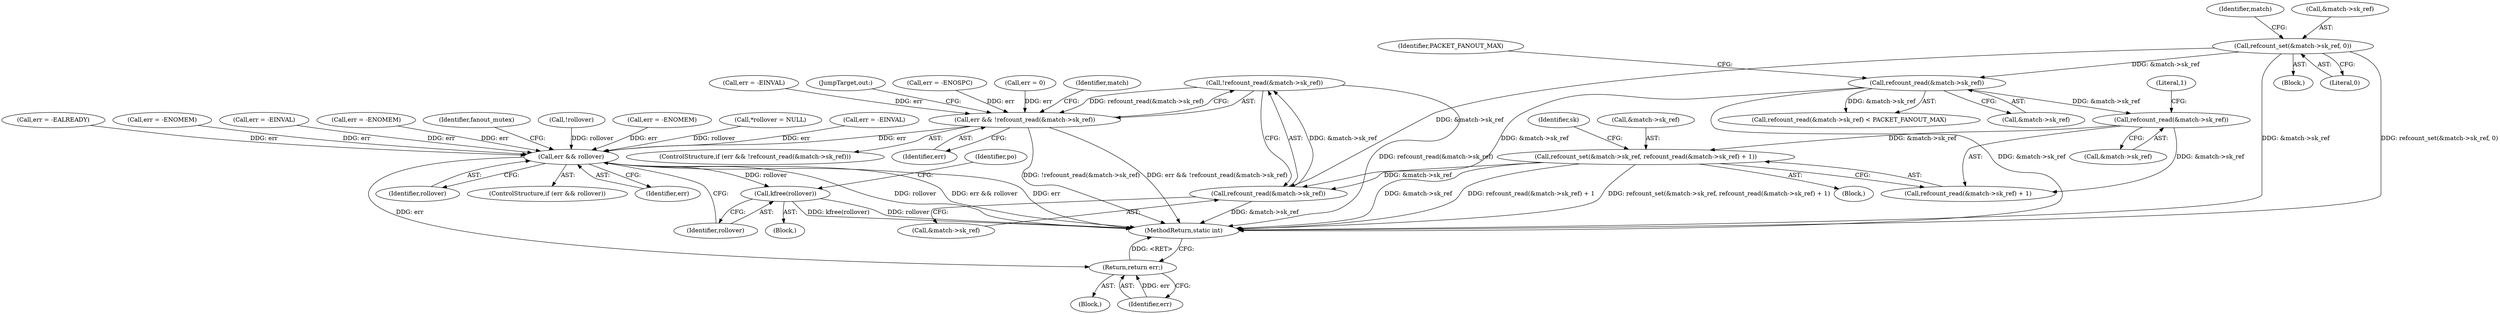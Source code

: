 digraph "0_linux_008ba2a13f2d04c947adc536d19debb8fe66f110@API" {
"1000484" [label="(Call,!refcount_read(&match->sk_ref))"];
"1000485" [label="(Call,refcount_read(&match->sk_ref))"];
"1000458" [label="(Call,refcount_set(&match->sk_ref, refcount_read(&match->sk_ref) + 1))"];
"1000464" [label="(Call,refcount_read(&match->sk_ref))"];
"1000441" [label="(Call,refcount_read(&match->sk_ref))"];
"1000333" [label="(Call,refcount_set(&match->sk_ref, 0))"];
"1000482" [label="(Call,err && !refcount_read(&match->sk_ref))"];
"1000500" [label="(Call,err && rollover)"];
"1000504" [label="(Call,kfree(rollover))"];
"1000514" [label="(Return,return err;)"];
"1000442" [label="(Call,&match->sk_ref)"];
"1000391" [label="(Call,err = -EINVAL)"];
"1000269" [label="(Call,err = -EINVAL)"];
"1000285" [label="(Block,)"];
"1000440" [label="(Call,refcount_read(&match->sk_ref) < PACKET_FANOUT_MAX)"];
"1000482" [label="(Call,err && !refcount_read(&match->sk_ref))"];
"1000502" [label="(Identifier,rollover)"];
"1000505" [label="(Identifier,rollover)"];
"1000485" [label="(Call,refcount_read(&match->sk_ref))"];
"1000514" [label="(Return,return err;)"];
"1000156" [label="(Call,err = -EALREADY)"];
"1000174" [label="(Call,err = -ENOMEM)"];
"1000340" [label="(Identifier,match)"];
"1000464" [label="(Call,refcount_read(&match->sk_ref))"];
"1000463" [label="(Call,refcount_read(&match->sk_ref) + 1)"];
"1000504" [label="(Call,kfree(rollover))"];
"1000447" [label="(Block,)"];
"1000333" [label="(Call,refcount_set(&match->sk_ref, 0))"];
"1000484" [label="(Call,!refcount_read(&match->sk_ref))"];
"1000446" [label="(Identifier,PACKET_FANOUT_MAX)"];
"1000222" [label="(Call,err = -EINVAL)"];
"1000465" [label="(Call,&match->sk_ref)"];
"1000481" [label="(ControlStructure,if (err && !refcount_read(&match->sk_ref)))"];
"1000498" [label="(JumpTarget,out:)"];
"1000234" [label="(Call,err = -ENOMEM)"];
"1000105" [label="(Block,)"];
"1000508" [label="(Identifier,po)"];
"1000500" [label="(Call,err && rollover)"];
"1000483" [label="(Identifier,err)"];
"1000513" [label="(Identifier,fanout_mutex)"];
"1000435" [label="(Call,err = -ENOSPC)"];
"1000473" [label="(Call,err = 0)"];
"1000334" [label="(Call,&match->sk_ref)"];
"1000516" [label="(MethodReturn,static int)"];
"1000459" [label="(Call,&match->sk_ref)"];
"1000338" [label="(Literal,0)"];
"1000186" [label="(Call,!rollover)"];
"1000503" [label="(Block,)"];
"1000499" [label="(ControlStructure,if (err && rollover))"];
"1000471" [label="(Identifier,sk)"];
"1000286" [label="(Call,err = -ENOMEM)"];
"1000515" [label="(Identifier,err)"];
"1000486" [label="(Call,&match->sk_ref)"];
"1000469" [label="(Literal,1)"];
"1000458" [label="(Call,refcount_set(&match->sk_ref, refcount_read(&match->sk_ref) + 1))"];
"1000107" [label="(Call,*rollover = NULL)"];
"1000501" [label="(Identifier,err)"];
"1000441" [label="(Call,refcount_read(&match->sk_ref))"];
"1000494" [label="(Identifier,match)"];
"1000484" -> "1000482"  [label="AST: "];
"1000484" -> "1000485"  [label="CFG: "];
"1000485" -> "1000484"  [label="AST: "];
"1000482" -> "1000484"  [label="CFG: "];
"1000484" -> "1000516"  [label="DDG: refcount_read(&match->sk_ref)"];
"1000484" -> "1000482"  [label="DDG: refcount_read(&match->sk_ref)"];
"1000485" -> "1000484"  [label="DDG: &match->sk_ref"];
"1000485" -> "1000486"  [label="CFG: "];
"1000486" -> "1000485"  [label="AST: "];
"1000485" -> "1000516"  [label="DDG: &match->sk_ref"];
"1000458" -> "1000485"  [label="DDG: &match->sk_ref"];
"1000333" -> "1000485"  [label="DDG: &match->sk_ref"];
"1000441" -> "1000485"  [label="DDG: &match->sk_ref"];
"1000458" -> "1000447"  [label="AST: "];
"1000458" -> "1000463"  [label="CFG: "];
"1000459" -> "1000458"  [label="AST: "];
"1000463" -> "1000458"  [label="AST: "];
"1000471" -> "1000458"  [label="CFG: "];
"1000458" -> "1000516"  [label="DDG: &match->sk_ref"];
"1000458" -> "1000516"  [label="DDG: refcount_read(&match->sk_ref) + 1"];
"1000458" -> "1000516"  [label="DDG: refcount_set(&match->sk_ref, refcount_read(&match->sk_ref) + 1)"];
"1000464" -> "1000458"  [label="DDG: &match->sk_ref"];
"1000464" -> "1000463"  [label="AST: "];
"1000464" -> "1000465"  [label="CFG: "];
"1000465" -> "1000464"  [label="AST: "];
"1000469" -> "1000464"  [label="CFG: "];
"1000464" -> "1000463"  [label="DDG: &match->sk_ref"];
"1000441" -> "1000464"  [label="DDG: &match->sk_ref"];
"1000441" -> "1000440"  [label="AST: "];
"1000441" -> "1000442"  [label="CFG: "];
"1000442" -> "1000441"  [label="AST: "];
"1000446" -> "1000441"  [label="CFG: "];
"1000441" -> "1000516"  [label="DDG: &match->sk_ref"];
"1000441" -> "1000440"  [label="DDG: &match->sk_ref"];
"1000333" -> "1000441"  [label="DDG: &match->sk_ref"];
"1000333" -> "1000285"  [label="AST: "];
"1000333" -> "1000338"  [label="CFG: "];
"1000334" -> "1000333"  [label="AST: "];
"1000338" -> "1000333"  [label="AST: "];
"1000340" -> "1000333"  [label="CFG: "];
"1000333" -> "1000516"  [label="DDG: &match->sk_ref"];
"1000333" -> "1000516"  [label="DDG: refcount_set(&match->sk_ref, 0)"];
"1000482" -> "1000481"  [label="AST: "];
"1000482" -> "1000483"  [label="CFG: "];
"1000483" -> "1000482"  [label="AST: "];
"1000494" -> "1000482"  [label="CFG: "];
"1000498" -> "1000482"  [label="CFG: "];
"1000482" -> "1000516"  [label="DDG: !refcount_read(&match->sk_ref)"];
"1000482" -> "1000516"  [label="DDG: err && !refcount_read(&match->sk_ref)"];
"1000435" -> "1000482"  [label="DDG: err"];
"1000391" -> "1000482"  [label="DDG: err"];
"1000473" -> "1000482"  [label="DDG: err"];
"1000482" -> "1000500"  [label="DDG: err"];
"1000500" -> "1000499"  [label="AST: "];
"1000500" -> "1000501"  [label="CFG: "];
"1000500" -> "1000502"  [label="CFG: "];
"1000501" -> "1000500"  [label="AST: "];
"1000502" -> "1000500"  [label="AST: "];
"1000505" -> "1000500"  [label="CFG: "];
"1000513" -> "1000500"  [label="CFG: "];
"1000500" -> "1000516"  [label="DDG: rollover"];
"1000500" -> "1000516"  [label="DDG: err && rollover"];
"1000500" -> "1000516"  [label="DDG: err"];
"1000222" -> "1000500"  [label="DDG: err"];
"1000234" -> "1000500"  [label="DDG: err"];
"1000269" -> "1000500"  [label="DDG: err"];
"1000174" -> "1000500"  [label="DDG: err"];
"1000156" -> "1000500"  [label="DDG: err"];
"1000286" -> "1000500"  [label="DDG: err"];
"1000186" -> "1000500"  [label="DDG: rollover"];
"1000107" -> "1000500"  [label="DDG: rollover"];
"1000500" -> "1000504"  [label="DDG: rollover"];
"1000500" -> "1000514"  [label="DDG: err"];
"1000504" -> "1000503"  [label="AST: "];
"1000504" -> "1000505"  [label="CFG: "];
"1000505" -> "1000504"  [label="AST: "];
"1000508" -> "1000504"  [label="CFG: "];
"1000504" -> "1000516"  [label="DDG: rollover"];
"1000504" -> "1000516"  [label="DDG: kfree(rollover)"];
"1000514" -> "1000105"  [label="AST: "];
"1000514" -> "1000515"  [label="CFG: "];
"1000515" -> "1000514"  [label="AST: "];
"1000516" -> "1000514"  [label="CFG: "];
"1000514" -> "1000516"  [label="DDG: <RET>"];
"1000515" -> "1000514"  [label="DDG: err"];
}
